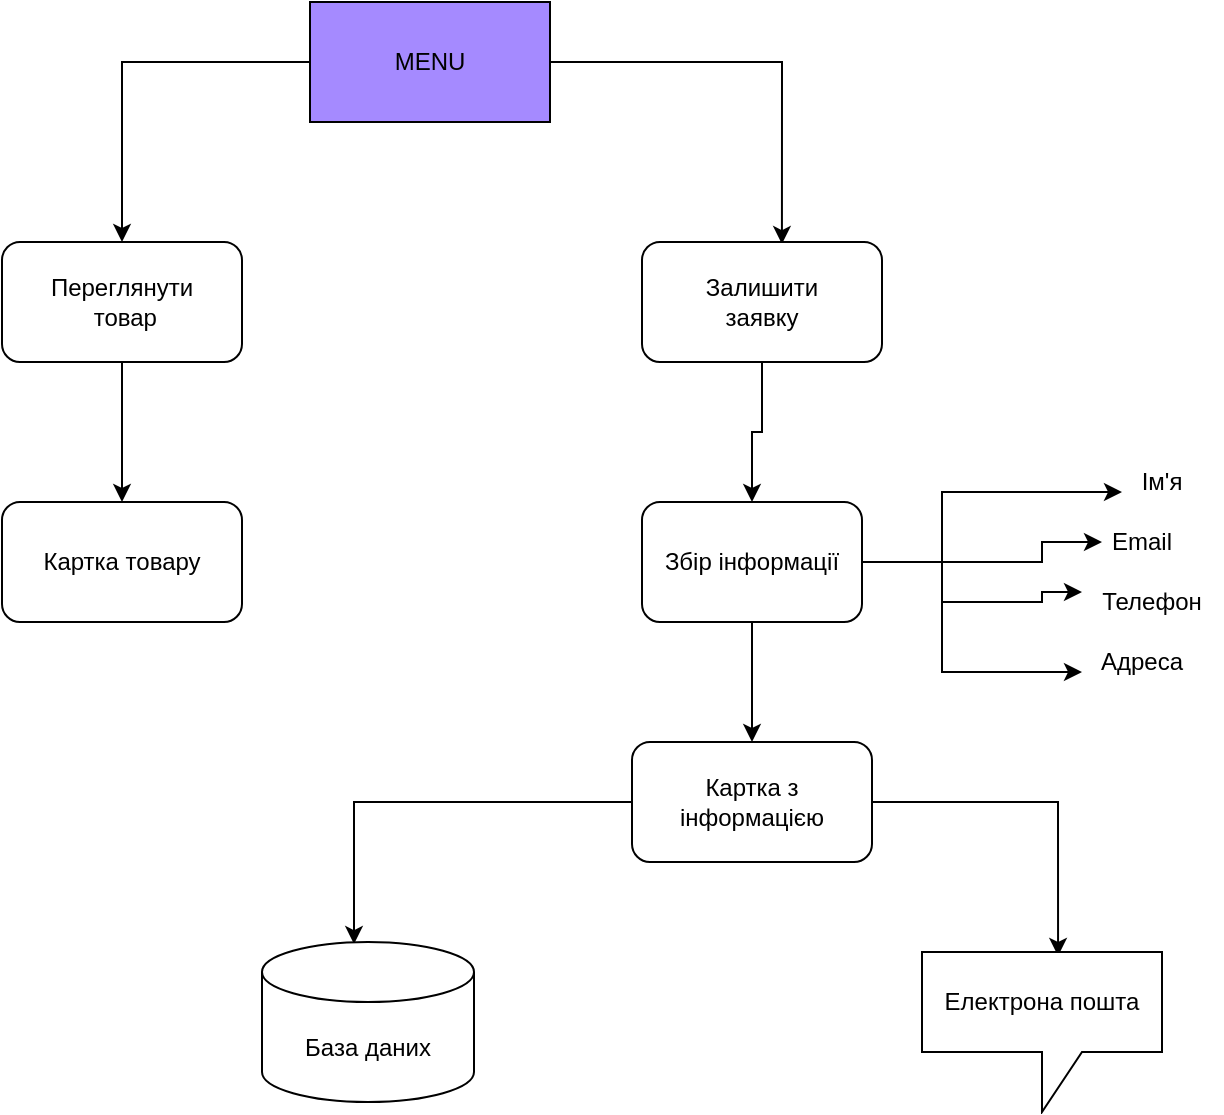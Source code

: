 <mxfile version="14.5.7" type="github">
  <diagram id="VPsbSxtzRYap7X6kAkk0" name="Page-1">
    <mxGraphModel dx="1422" dy="794" grid="1" gridSize="10" guides="1" tooltips="1" connect="1" arrows="1" fold="1" page="1" pageScale="1" pageWidth="827" pageHeight="1169" math="0" shadow="0">
      <root>
        <mxCell id="0" />
        <mxCell id="1" parent="0" />
        <mxCell id="A-kss5NYeXnSZSWgqj85-4" style="edgeStyle=orthogonalEdgeStyle;rounded=0;orthogonalLoop=1;jettySize=auto;html=1;" parent="1" source="A-kss5NYeXnSZSWgqj85-1" target="A-kss5NYeXnSZSWgqj85-2" edge="1">
          <mxGeometry relative="1" as="geometry" />
        </mxCell>
        <mxCell id="A-kss5NYeXnSZSWgqj85-5" style="edgeStyle=orthogonalEdgeStyle;rounded=0;orthogonalLoop=1;jettySize=auto;html=1;exitX=1;exitY=0.5;exitDx=0;exitDy=0;entryX=0.583;entryY=0.017;entryDx=0;entryDy=0;entryPerimeter=0;" parent="1" source="A-kss5NYeXnSZSWgqj85-1" target="A-kss5NYeXnSZSWgqj85-3" edge="1">
          <mxGeometry relative="1" as="geometry">
            <mxPoint x="590" y="100" as="targetPoint" />
          </mxGeometry>
        </mxCell>
        <mxCell id="A-kss5NYeXnSZSWgqj85-1" value="MENU" style="rounded=0;whiteSpace=wrap;html=1;fillColor=#A58AFF;" parent="1" vertex="1">
          <mxGeometry x="354" y="70" width="120" height="60" as="geometry" />
        </mxCell>
        <mxCell id="A-kss5NYeXnSZSWgqj85-7" style="edgeStyle=orthogonalEdgeStyle;rounded=0;orthogonalLoop=1;jettySize=auto;html=1;exitX=0.5;exitY=1;exitDx=0;exitDy=0;" parent="1" source="A-kss5NYeXnSZSWgqj85-2" target="A-kss5NYeXnSZSWgqj85-6" edge="1">
          <mxGeometry relative="1" as="geometry" />
        </mxCell>
        <mxCell id="A-kss5NYeXnSZSWgqj85-2" value="Переглянути&lt;br&gt;&amp;nbsp;товар" style="rounded=1;whiteSpace=wrap;html=1;" parent="1" vertex="1">
          <mxGeometry x="200" y="190" width="120" height="60" as="geometry" />
        </mxCell>
        <mxCell id="A-kss5NYeXnSZSWgqj85-9" style="edgeStyle=orthogonalEdgeStyle;rounded=0;orthogonalLoop=1;jettySize=auto;html=1;exitX=0.5;exitY=1;exitDx=0;exitDy=0;" parent="1" source="A-kss5NYeXnSZSWgqj85-3" target="A-kss5NYeXnSZSWgqj85-8" edge="1">
          <mxGeometry relative="1" as="geometry" />
        </mxCell>
        <mxCell id="A-kss5NYeXnSZSWgqj85-3" value="Залишити&lt;br&gt;заявку" style="rounded=1;whiteSpace=wrap;html=1;" parent="1" vertex="1">
          <mxGeometry x="520" y="190" width="120" height="60" as="geometry" />
        </mxCell>
        <mxCell id="A-kss5NYeXnSZSWgqj85-6" value="Картка товару" style="rounded=1;whiteSpace=wrap;html=1;" parent="1" vertex="1">
          <mxGeometry x="200" y="320" width="120" height="60" as="geometry" />
        </mxCell>
        <mxCell id="A-kss5NYeXnSZSWgqj85-14" style="edgeStyle=orthogonalEdgeStyle;rounded=0;orthogonalLoop=1;jettySize=auto;html=1;entryX=0;entryY=0.75;entryDx=0;entryDy=0;" parent="1" source="A-kss5NYeXnSZSWgqj85-8" target="A-kss5NYeXnSZSWgqj85-10" edge="1">
          <mxGeometry relative="1" as="geometry">
            <Array as="points">
              <mxPoint x="670" y="350" />
              <mxPoint x="670" y="315" />
            </Array>
          </mxGeometry>
        </mxCell>
        <mxCell id="A-kss5NYeXnSZSWgqj85-15" style="edgeStyle=orthogonalEdgeStyle;rounded=0;orthogonalLoop=1;jettySize=auto;html=1;exitX=1;exitY=0.5;exitDx=0;exitDy=0;entryX=0;entryY=0.5;entryDx=0;entryDy=0;" parent="1" source="A-kss5NYeXnSZSWgqj85-8" target="A-kss5NYeXnSZSWgqj85-11" edge="1">
          <mxGeometry relative="1" as="geometry">
            <Array as="points">
              <mxPoint x="720" y="350" />
            </Array>
          </mxGeometry>
        </mxCell>
        <mxCell id="A-kss5NYeXnSZSWgqj85-16" style="edgeStyle=orthogonalEdgeStyle;rounded=0;orthogonalLoop=1;jettySize=auto;html=1;entryX=0;entryY=0.25;entryDx=0;entryDy=0;" parent="1" source="A-kss5NYeXnSZSWgqj85-8" target="A-kss5NYeXnSZSWgqj85-12" edge="1">
          <mxGeometry relative="1" as="geometry">
            <Array as="points">
              <mxPoint x="670" y="350" />
              <mxPoint x="670" y="370" />
              <mxPoint x="720" y="370" />
            </Array>
          </mxGeometry>
        </mxCell>
        <mxCell id="A-kss5NYeXnSZSWgqj85-18" style="edgeStyle=orthogonalEdgeStyle;rounded=0;orthogonalLoop=1;jettySize=auto;html=1;entryX=0;entryY=0.75;entryDx=0;entryDy=0;" parent="1" source="A-kss5NYeXnSZSWgqj85-8" target="A-kss5NYeXnSZSWgqj85-13" edge="1">
          <mxGeometry relative="1" as="geometry">
            <mxPoint x="680" y="410" as="targetPoint" />
            <Array as="points">
              <mxPoint x="670" y="350" />
              <mxPoint x="670" y="405" />
            </Array>
          </mxGeometry>
        </mxCell>
        <mxCell id="A-kss5NYeXnSZSWgqj85-22" style="edgeStyle=orthogonalEdgeStyle;rounded=0;orthogonalLoop=1;jettySize=auto;html=1;entryX=0.5;entryY=0;entryDx=0;entryDy=0;" parent="1" source="A-kss5NYeXnSZSWgqj85-8" target="A-kss5NYeXnSZSWgqj85-19" edge="1">
          <mxGeometry relative="1" as="geometry" />
        </mxCell>
        <mxCell id="A-kss5NYeXnSZSWgqj85-8" value="Збір інформації" style="rounded=1;whiteSpace=wrap;html=1;" parent="1" vertex="1">
          <mxGeometry x="520" y="320" width="110" height="60" as="geometry" />
        </mxCell>
        <mxCell id="A-kss5NYeXnSZSWgqj85-10" value="Ім&#39;я" style="text;html=1;strokeColor=none;fillColor=none;align=center;verticalAlign=middle;whiteSpace=wrap;rounded=0;" parent="1" vertex="1">
          <mxGeometry x="760" y="300" width="40" height="20" as="geometry" />
        </mxCell>
        <mxCell id="A-kss5NYeXnSZSWgqj85-11" value="Email" style="text;html=1;strokeColor=none;fillColor=none;align=center;verticalAlign=middle;whiteSpace=wrap;rounded=0;" parent="1" vertex="1">
          <mxGeometry x="750" y="330" width="40" height="20" as="geometry" />
        </mxCell>
        <mxCell id="A-kss5NYeXnSZSWgqj85-12" value="Телефон" style="text;html=1;strokeColor=none;fillColor=none;align=center;verticalAlign=middle;whiteSpace=wrap;rounded=0;" parent="1" vertex="1">
          <mxGeometry x="740" y="360" width="70" height="20" as="geometry" />
        </mxCell>
        <mxCell id="A-kss5NYeXnSZSWgqj85-13" value="Адреса" style="text;html=1;strokeColor=none;fillColor=none;align=center;verticalAlign=middle;whiteSpace=wrap;rounded=0;" parent="1" vertex="1">
          <mxGeometry x="740" y="390" width="60" height="20" as="geometry" />
        </mxCell>
        <mxCell id="A-kss5NYeXnSZSWgqj85-21" style="edgeStyle=orthogonalEdgeStyle;rounded=0;orthogonalLoop=1;jettySize=auto;html=1;entryX=0.434;entryY=0.013;entryDx=0;entryDy=0;entryPerimeter=0;" parent="1" source="A-kss5NYeXnSZSWgqj85-19" target="A-kss5NYeXnSZSWgqj85-20" edge="1">
          <mxGeometry relative="1" as="geometry" />
        </mxCell>
        <mxCell id="A-kss5NYeXnSZSWgqj85-25" style="edgeStyle=orthogonalEdgeStyle;rounded=0;orthogonalLoop=1;jettySize=auto;html=1;entryX=0.567;entryY=0.025;entryDx=0;entryDy=0;entryPerimeter=0;" parent="1" source="A-kss5NYeXnSZSWgqj85-19" target="A-kss5NYeXnSZSWgqj85-23" edge="1">
          <mxGeometry relative="1" as="geometry" />
        </mxCell>
        <mxCell id="A-kss5NYeXnSZSWgqj85-19" value="Картка з &lt;br&gt;інформацією" style="rounded=1;whiteSpace=wrap;html=1;" parent="1" vertex="1">
          <mxGeometry x="515" y="440" width="120" height="60" as="geometry" />
        </mxCell>
        <mxCell id="A-kss5NYeXnSZSWgqj85-20" value="База даних" style="shape=cylinder3;whiteSpace=wrap;html=1;boundedLbl=1;backgroundOutline=1;size=15;" parent="1" vertex="1">
          <mxGeometry x="330" y="540" width="106" height="80" as="geometry" />
        </mxCell>
        <mxCell id="A-kss5NYeXnSZSWgqj85-23" value="Електрона пошта" style="shape=callout;whiteSpace=wrap;html=1;perimeter=calloutPerimeter;" parent="1" vertex="1">
          <mxGeometry x="660" y="545" width="120" height="80" as="geometry" />
        </mxCell>
      </root>
    </mxGraphModel>
  </diagram>
</mxfile>
